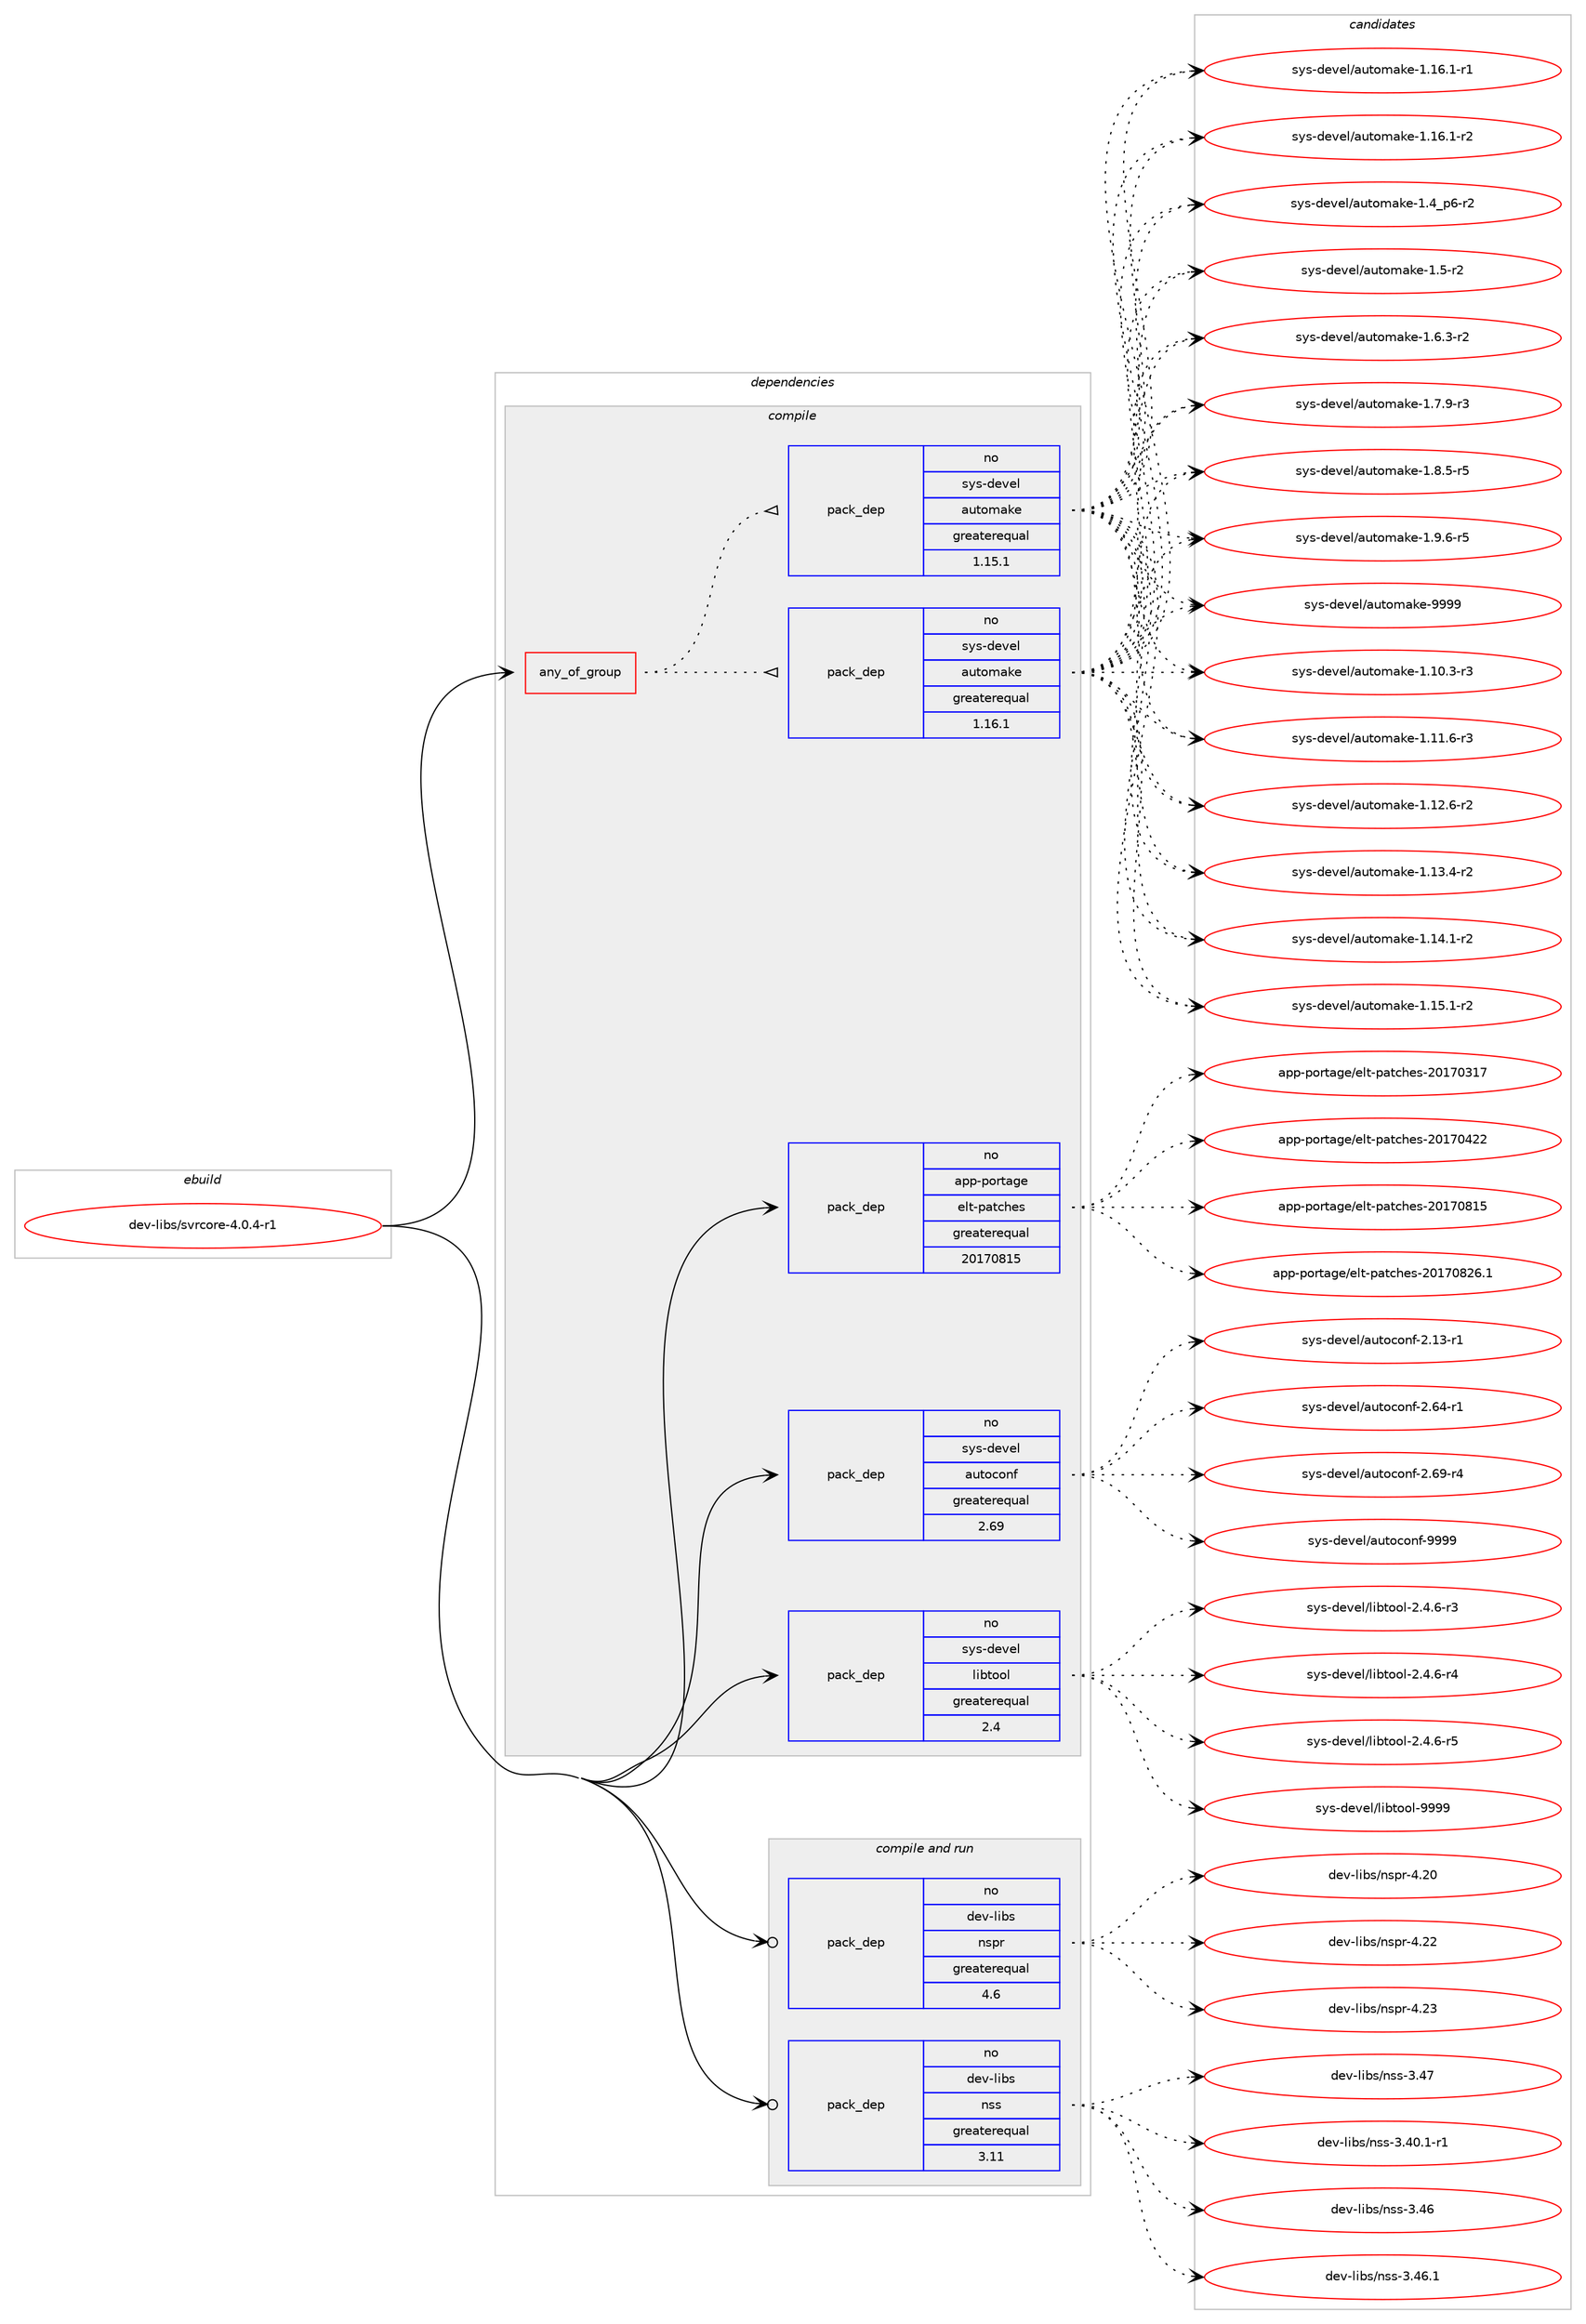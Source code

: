 digraph prolog {

# *************
# Graph options
# *************

newrank=true;
concentrate=true;
compound=true;
graph [rankdir=LR,fontname=Helvetica,fontsize=10,ranksep=1.5];#, ranksep=2.5, nodesep=0.2];
edge  [arrowhead=vee];
node  [fontname=Helvetica,fontsize=10];

# **********
# The ebuild
# **********

subgraph cluster_leftcol {
color=gray;
rank=same;
label=<<i>ebuild</i>>;
id [label="dev-libs/svrcore-4.0.4-r1", color=red, width=4, href="../dev-libs/svrcore-4.0.4-r1.svg"];
}

# ****************
# The dependencies
# ****************

subgraph cluster_midcol {
color=gray;
label=<<i>dependencies</i>>;
subgraph cluster_compile {
fillcolor="#eeeeee";
style=filled;
label=<<i>compile</i>>;
subgraph any11223 {
dependency568997 [label=<<TABLE BORDER="0" CELLBORDER="1" CELLSPACING="0" CELLPADDING="4"><TR><TD CELLPADDING="10">any_of_group</TD></TR></TABLE>>, shape=none, color=red];subgraph pack424855 {
dependency568998 [label=<<TABLE BORDER="0" CELLBORDER="1" CELLSPACING="0" CELLPADDING="4" WIDTH="220"><TR><TD ROWSPAN="6" CELLPADDING="30">pack_dep</TD></TR><TR><TD WIDTH="110">no</TD></TR><TR><TD>sys-devel</TD></TR><TR><TD>automake</TD></TR><TR><TD>greaterequal</TD></TR><TR><TD>1.16.1</TD></TR></TABLE>>, shape=none, color=blue];
}
dependency568997:e -> dependency568998:w [weight=20,style="dotted",arrowhead="oinv"];
subgraph pack424856 {
dependency568999 [label=<<TABLE BORDER="0" CELLBORDER="1" CELLSPACING="0" CELLPADDING="4" WIDTH="220"><TR><TD ROWSPAN="6" CELLPADDING="30">pack_dep</TD></TR><TR><TD WIDTH="110">no</TD></TR><TR><TD>sys-devel</TD></TR><TR><TD>automake</TD></TR><TR><TD>greaterequal</TD></TR><TR><TD>1.15.1</TD></TR></TABLE>>, shape=none, color=blue];
}
dependency568997:e -> dependency568999:w [weight=20,style="dotted",arrowhead="oinv"];
}
id:e -> dependency568997:w [weight=20,style="solid",arrowhead="vee"];
subgraph pack424857 {
dependency569000 [label=<<TABLE BORDER="0" CELLBORDER="1" CELLSPACING="0" CELLPADDING="4" WIDTH="220"><TR><TD ROWSPAN="6" CELLPADDING="30">pack_dep</TD></TR><TR><TD WIDTH="110">no</TD></TR><TR><TD>app-portage</TD></TR><TR><TD>elt-patches</TD></TR><TR><TD>greaterequal</TD></TR><TR><TD>20170815</TD></TR></TABLE>>, shape=none, color=blue];
}
id:e -> dependency569000:w [weight=20,style="solid",arrowhead="vee"];
subgraph pack424858 {
dependency569001 [label=<<TABLE BORDER="0" CELLBORDER="1" CELLSPACING="0" CELLPADDING="4" WIDTH="220"><TR><TD ROWSPAN="6" CELLPADDING="30">pack_dep</TD></TR><TR><TD WIDTH="110">no</TD></TR><TR><TD>sys-devel</TD></TR><TR><TD>autoconf</TD></TR><TR><TD>greaterequal</TD></TR><TR><TD>2.69</TD></TR></TABLE>>, shape=none, color=blue];
}
id:e -> dependency569001:w [weight=20,style="solid",arrowhead="vee"];
subgraph pack424859 {
dependency569002 [label=<<TABLE BORDER="0" CELLBORDER="1" CELLSPACING="0" CELLPADDING="4" WIDTH="220"><TR><TD ROWSPAN="6" CELLPADDING="30">pack_dep</TD></TR><TR><TD WIDTH="110">no</TD></TR><TR><TD>sys-devel</TD></TR><TR><TD>libtool</TD></TR><TR><TD>greaterequal</TD></TR><TR><TD>2.4</TD></TR></TABLE>>, shape=none, color=blue];
}
id:e -> dependency569002:w [weight=20,style="solid",arrowhead="vee"];
}
subgraph cluster_compileandrun {
fillcolor="#eeeeee";
style=filled;
label=<<i>compile and run</i>>;
subgraph pack424860 {
dependency569003 [label=<<TABLE BORDER="0" CELLBORDER="1" CELLSPACING="0" CELLPADDING="4" WIDTH="220"><TR><TD ROWSPAN="6" CELLPADDING="30">pack_dep</TD></TR><TR><TD WIDTH="110">no</TD></TR><TR><TD>dev-libs</TD></TR><TR><TD>nspr</TD></TR><TR><TD>greaterequal</TD></TR><TR><TD>4.6</TD></TR></TABLE>>, shape=none, color=blue];
}
id:e -> dependency569003:w [weight=20,style="solid",arrowhead="odotvee"];
subgraph pack424861 {
dependency569004 [label=<<TABLE BORDER="0" CELLBORDER="1" CELLSPACING="0" CELLPADDING="4" WIDTH="220"><TR><TD ROWSPAN="6" CELLPADDING="30">pack_dep</TD></TR><TR><TD WIDTH="110">no</TD></TR><TR><TD>dev-libs</TD></TR><TR><TD>nss</TD></TR><TR><TD>greaterequal</TD></TR><TR><TD>3.11</TD></TR></TABLE>>, shape=none, color=blue];
}
id:e -> dependency569004:w [weight=20,style="solid",arrowhead="odotvee"];
}
subgraph cluster_run {
fillcolor="#eeeeee";
style=filled;
label=<<i>run</i>>;
}
}

# **************
# The candidates
# **************

subgraph cluster_choices {
rank=same;
color=gray;
label=<<i>candidates</i>>;

subgraph choice424855 {
color=black;
nodesep=1;
choice11512111545100101118101108479711711611110997107101454946494846514511451 [label="sys-devel/automake-1.10.3-r3", color=red, width=4,href="../sys-devel/automake-1.10.3-r3.svg"];
choice11512111545100101118101108479711711611110997107101454946494946544511451 [label="sys-devel/automake-1.11.6-r3", color=red, width=4,href="../sys-devel/automake-1.11.6-r3.svg"];
choice11512111545100101118101108479711711611110997107101454946495046544511450 [label="sys-devel/automake-1.12.6-r2", color=red, width=4,href="../sys-devel/automake-1.12.6-r2.svg"];
choice11512111545100101118101108479711711611110997107101454946495146524511450 [label="sys-devel/automake-1.13.4-r2", color=red, width=4,href="../sys-devel/automake-1.13.4-r2.svg"];
choice11512111545100101118101108479711711611110997107101454946495246494511450 [label="sys-devel/automake-1.14.1-r2", color=red, width=4,href="../sys-devel/automake-1.14.1-r2.svg"];
choice11512111545100101118101108479711711611110997107101454946495346494511450 [label="sys-devel/automake-1.15.1-r2", color=red, width=4,href="../sys-devel/automake-1.15.1-r2.svg"];
choice11512111545100101118101108479711711611110997107101454946495446494511449 [label="sys-devel/automake-1.16.1-r1", color=red, width=4,href="../sys-devel/automake-1.16.1-r1.svg"];
choice11512111545100101118101108479711711611110997107101454946495446494511450 [label="sys-devel/automake-1.16.1-r2", color=red, width=4,href="../sys-devel/automake-1.16.1-r2.svg"];
choice115121115451001011181011084797117116111109971071014549465295112544511450 [label="sys-devel/automake-1.4_p6-r2", color=red, width=4,href="../sys-devel/automake-1.4_p6-r2.svg"];
choice11512111545100101118101108479711711611110997107101454946534511450 [label="sys-devel/automake-1.5-r2", color=red, width=4,href="../sys-devel/automake-1.5-r2.svg"];
choice115121115451001011181011084797117116111109971071014549465446514511450 [label="sys-devel/automake-1.6.3-r2", color=red, width=4,href="../sys-devel/automake-1.6.3-r2.svg"];
choice115121115451001011181011084797117116111109971071014549465546574511451 [label="sys-devel/automake-1.7.9-r3", color=red, width=4,href="../sys-devel/automake-1.7.9-r3.svg"];
choice115121115451001011181011084797117116111109971071014549465646534511453 [label="sys-devel/automake-1.8.5-r5", color=red, width=4,href="../sys-devel/automake-1.8.5-r5.svg"];
choice115121115451001011181011084797117116111109971071014549465746544511453 [label="sys-devel/automake-1.9.6-r5", color=red, width=4,href="../sys-devel/automake-1.9.6-r5.svg"];
choice115121115451001011181011084797117116111109971071014557575757 [label="sys-devel/automake-9999", color=red, width=4,href="../sys-devel/automake-9999.svg"];
dependency568998:e -> choice11512111545100101118101108479711711611110997107101454946494846514511451:w [style=dotted,weight="100"];
dependency568998:e -> choice11512111545100101118101108479711711611110997107101454946494946544511451:w [style=dotted,weight="100"];
dependency568998:e -> choice11512111545100101118101108479711711611110997107101454946495046544511450:w [style=dotted,weight="100"];
dependency568998:e -> choice11512111545100101118101108479711711611110997107101454946495146524511450:w [style=dotted,weight="100"];
dependency568998:e -> choice11512111545100101118101108479711711611110997107101454946495246494511450:w [style=dotted,weight="100"];
dependency568998:e -> choice11512111545100101118101108479711711611110997107101454946495346494511450:w [style=dotted,weight="100"];
dependency568998:e -> choice11512111545100101118101108479711711611110997107101454946495446494511449:w [style=dotted,weight="100"];
dependency568998:e -> choice11512111545100101118101108479711711611110997107101454946495446494511450:w [style=dotted,weight="100"];
dependency568998:e -> choice115121115451001011181011084797117116111109971071014549465295112544511450:w [style=dotted,weight="100"];
dependency568998:e -> choice11512111545100101118101108479711711611110997107101454946534511450:w [style=dotted,weight="100"];
dependency568998:e -> choice115121115451001011181011084797117116111109971071014549465446514511450:w [style=dotted,weight="100"];
dependency568998:e -> choice115121115451001011181011084797117116111109971071014549465546574511451:w [style=dotted,weight="100"];
dependency568998:e -> choice115121115451001011181011084797117116111109971071014549465646534511453:w [style=dotted,weight="100"];
dependency568998:e -> choice115121115451001011181011084797117116111109971071014549465746544511453:w [style=dotted,weight="100"];
dependency568998:e -> choice115121115451001011181011084797117116111109971071014557575757:w [style=dotted,weight="100"];
}
subgraph choice424856 {
color=black;
nodesep=1;
choice11512111545100101118101108479711711611110997107101454946494846514511451 [label="sys-devel/automake-1.10.3-r3", color=red, width=4,href="../sys-devel/automake-1.10.3-r3.svg"];
choice11512111545100101118101108479711711611110997107101454946494946544511451 [label="sys-devel/automake-1.11.6-r3", color=red, width=4,href="../sys-devel/automake-1.11.6-r3.svg"];
choice11512111545100101118101108479711711611110997107101454946495046544511450 [label="sys-devel/automake-1.12.6-r2", color=red, width=4,href="../sys-devel/automake-1.12.6-r2.svg"];
choice11512111545100101118101108479711711611110997107101454946495146524511450 [label="sys-devel/automake-1.13.4-r2", color=red, width=4,href="../sys-devel/automake-1.13.4-r2.svg"];
choice11512111545100101118101108479711711611110997107101454946495246494511450 [label="sys-devel/automake-1.14.1-r2", color=red, width=4,href="../sys-devel/automake-1.14.1-r2.svg"];
choice11512111545100101118101108479711711611110997107101454946495346494511450 [label="sys-devel/automake-1.15.1-r2", color=red, width=4,href="../sys-devel/automake-1.15.1-r2.svg"];
choice11512111545100101118101108479711711611110997107101454946495446494511449 [label="sys-devel/automake-1.16.1-r1", color=red, width=4,href="../sys-devel/automake-1.16.1-r1.svg"];
choice11512111545100101118101108479711711611110997107101454946495446494511450 [label="sys-devel/automake-1.16.1-r2", color=red, width=4,href="../sys-devel/automake-1.16.1-r2.svg"];
choice115121115451001011181011084797117116111109971071014549465295112544511450 [label="sys-devel/automake-1.4_p6-r2", color=red, width=4,href="../sys-devel/automake-1.4_p6-r2.svg"];
choice11512111545100101118101108479711711611110997107101454946534511450 [label="sys-devel/automake-1.5-r2", color=red, width=4,href="../sys-devel/automake-1.5-r2.svg"];
choice115121115451001011181011084797117116111109971071014549465446514511450 [label="sys-devel/automake-1.6.3-r2", color=red, width=4,href="../sys-devel/automake-1.6.3-r2.svg"];
choice115121115451001011181011084797117116111109971071014549465546574511451 [label="sys-devel/automake-1.7.9-r3", color=red, width=4,href="../sys-devel/automake-1.7.9-r3.svg"];
choice115121115451001011181011084797117116111109971071014549465646534511453 [label="sys-devel/automake-1.8.5-r5", color=red, width=4,href="../sys-devel/automake-1.8.5-r5.svg"];
choice115121115451001011181011084797117116111109971071014549465746544511453 [label="sys-devel/automake-1.9.6-r5", color=red, width=4,href="../sys-devel/automake-1.9.6-r5.svg"];
choice115121115451001011181011084797117116111109971071014557575757 [label="sys-devel/automake-9999", color=red, width=4,href="../sys-devel/automake-9999.svg"];
dependency568999:e -> choice11512111545100101118101108479711711611110997107101454946494846514511451:w [style=dotted,weight="100"];
dependency568999:e -> choice11512111545100101118101108479711711611110997107101454946494946544511451:w [style=dotted,weight="100"];
dependency568999:e -> choice11512111545100101118101108479711711611110997107101454946495046544511450:w [style=dotted,weight="100"];
dependency568999:e -> choice11512111545100101118101108479711711611110997107101454946495146524511450:w [style=dotted,weight="100"];
dependency568999:e -> choice11512111545100101118101108479711711611110997107101454946495246494511450:w [style=dotted,weight="100"];
dependency568999:e -> choice11512111545100101118101108479711711611110997107101454946495346494511450:w [style=dotted,weight="100"];
dependency568999:e -> choice11512111545100101118101108479711711611110997107101454946495446494511449:w [style=dotted,weight="100"];
dependency568999:e -> choice11512111545100101118101108479711711611110997107101454946495446494511450:w [style=dotted,weight="100"];
dependency568999:e -> choice115121115451001011181011084797117116111109971071014549465295112544511450:w [style=dotted,weight="100"];
dependency568999:e -> choice11512111545100101118101108479711711611110997107101454946534511450:w [style=dotted,weight="100"];
dependency568999:e -> choice115121115451001011181011084797117116111109971071014549465446514511450:w [style=dotted,weight="100"];
dependency568999:e -> choice115121115451001011181011084797117116111109971071014549465546574511451:w [style=dotted,weight="100"];
dependency568999:e -> choice115121115451001011181011084797117116111109971071014549465646534511453:w [style=dotted,weight="100"];
dependency568999:e -> choice115121115451001011181011084797117116111109971071014549465746544511453:w [style=dotted,weight="100"];
dependency568999:e -> choice115121115451001011181011084797117116111109971071014557575757:w [style=dotted,weight="100"];
}
subgraph choice424857 {
color=black;
nodesep=1;
choice97112112451121111141169710310147101108116451129711699104101115455048495548514955 [label="app-portage/elt-patches-20170317", color=red, width=4,href="../app-portage/elt-patches-20170317.svg"];
choice97112112451121111141169710310147101108116451129711699104101115455048495548525050 [label="app-portage/elt-patches-20170422", color=red, width=4,href="../app-portage/elt-patches-20170422.svg"];
choice97112112451121111141169710310147101108116451129711699104101115455048495548564953 [label="app-portage/elt-patches-20170815", color=red, width=4,href="../app-portage/elt-patches-20170815.svg"];
choice971121124511211111411697103101471011081164511297116991041011154550484955485650544649 [label="app-portage/elt-patches-20170826.1", color=red, width=4,href="../app-portage/elt-patches-20170826.1.svg"];
dependency569000:e -> choice97112112451121111141169710310147101108116451129711699104101115455048495548514955:w [style=dotted,weight="100"];
dependency569000:e -> choice97112112451121111141169710310147101108116451129711699104101115455048495548525050:w [style=dotted,weight="100"];
dependency569000:e -> choice97112112451121111141169710310147101108116451129711699104101115455048495548564953:w [style=dotted,weight="100"];
dependency569000:e -> choice971121124511211111411697103101471011081164511297116991041011154550484955485650544649:w [style=dotted,weight="100"];
}
subgraph choice424858 {
color=black;
nodesep=1;
choice1151211154510010111810110847971171161119911111010245504649514511449 [label="sys-devel/autoconf-2.13-r1", color=red, width=4,href="../sys-devel/autoconf-2.13-r1.svg"];
choice1151211154510010111810110847971171161119911111010245504654524511449 [label="sys-devel/autoconf-2.64-r1", color=red, width=4,href="../sys-devel/autoconf-2.64-r1.svg"];
choice1151211154510010111810110847971171161119911111010245504654574511452 [label="sys-devel/autoconf-2.69-r4", color=red, width=4,href="../sys-devel/autoconf-2.69-r4.svg"];
choice115121115451001011181011084797117116111991111101024557575757 [label="sys-devel/autoconf-9999", color=red, width=4,href="../sys-devel/autoconf-9999.svg"];
dependency569001:e -> choice1151211154510010111810110847971171161119911111010245504649514511449:w [style=dotted,weight="100"];
dependency569001:e -> choice1151211154510010111810110847971171161119911111010245504654524511449:w [style=dotted,weight="100"];
dependency569001:e -> choice1151211154510010111810110847971171161119911111010245504654574511452:w [style=dotted,weight="100"];
dependency569001:e -> choice115121115451001011181011084797117116111991111101024557575757:w [style=dotted,weight="100"];
}
subgraph choice424859 {
color=black;
nodesep=1;
choice1151211154510010111810110847108105981161111111084550465246544511451 [label="sys-devel/libtool-2.4.6-r3", color=red, width=4,href="../sys-devel/libtool-2.4.6-r3.svg"];
choice1151211154510010111810110847108105981161111111084550465246544511452 [label="sys-devel/libtool-2.4.6-r4", color=red, width=4,href="../sys-devel/libtool-2.4.6-r4.svg"];
choice1151211154510010111810110847108105981161111111084550465246544511453 [label="sys-devel/libtool-2.4.6-r5", color=red, width=4,href="../sys-devel/libtool-2.4.6-r5.svg"];
choice1151211154510010111810110847108105981161111111084557575757 [label="sys-devel/libtool-9999", color=red, width=4,href="../sys-devel/libtool-9999.svg"];
dependency569002:e -> choice1151211154510010111810110847108105981161111111084550465246544511451:w [style=dotted,weight="100"];
dependency569002:e -> choice1151211154510010111810110847108105981161111111084550465246544511452:w [style=dotted,weight="100"];
dependency569002:e -> choice1151211154510010111810110847108105981161111111084550465246544511453:w [style=dotted,weight="100"];
dependency569002:e -> choice1151211154510010111810110847108105981161111111084557575757:w [style=dotted,weight="100"];
}
subgraph choice424860 {
color=black;
nodesep=1;
choice1001011184510810598115471101151121144552465048 [label="dev-libs/nspr-4.20", color=red, width=4,href="../dev-libs/nspr-4.20.svg"];
choice1001011184510810598115471101151121144552465050 [label="dev-libs/nspr-4.22", color=red, width=4,href="../dev-libs/nspr-4.22.svg"];
choice1001011184510810598115471101151121144552465051 [label="dev-libs/nspr-4.23", color=red, width=4,href="../dev-libs/nspr-4.23.svg"];
dependency569003:e -> choice1001011184510810598115471101151121144552465048:w [style=dotted,weight="100"];
dependency569003:e -> choice1001011184510810598115471101151121144552465050:w [style=dotted,weight="100"];
dependency569003:e -> choice1001011184510810598115471101151121144552465051:w [style=dotted,weight="100"];
}
subgraph choice424861 {
color=black;
nodesep=1;
choice100101118451081059811547110115115455146524846494511449 [label="dev-libs/nss-3.40.1-r1", color=red, width=4,href="../dev-libs/nss-3.40.1-r1.svg"];
choice1001011184510810598115471101151154551465254 [label="dev-libs/nss-3.46", color=red, width=4,href="../dev-libs/nss-3.46.svg"];
choice10010111845108105981154711011511545514652544649 [label="dev-libs/nss-3.46.1", color=red, width=4,href="../dev-libs/nss-3.46.1.svg"];
choice1001011184510810598115471101151154551465255 [label="dev-libs/nss-3.47", color=red, width=4,href="../dev-libs/nss-3.47.svg"];
dependency569004:e -> choice100101118451081059811547110115115455146524846494511449:w [style=dotted,weight="100"];
dependency569004:e -> choice1001011184510810598115471101151154551465254:w [style=dotted,weight="100"];
dependency569004:e -> choice10010111845108105981154711011511545514652544649:w [style=dotted,weight="100"];
dependency569004:e -> choice1001011184510810598115471101151154551465255:w [style=dotted,weight="100"];
}
}

}
